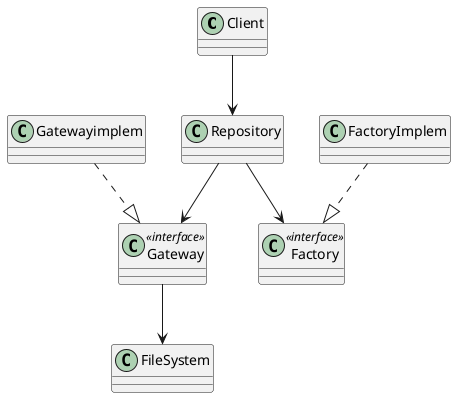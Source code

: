 @startuml
class Client
class Repository
Class Gateway <<interface>>
class Factory <<interface>>

class FactoryImplem
class Gatewayimplem
class FileSystem

Client --> Repository
Repository --> Gateway
Repository --> Factory

Gatewayimplem ..|> Gateway
Gateway --> FileSystem
FactoryImplem ..|> Factory
@enduml